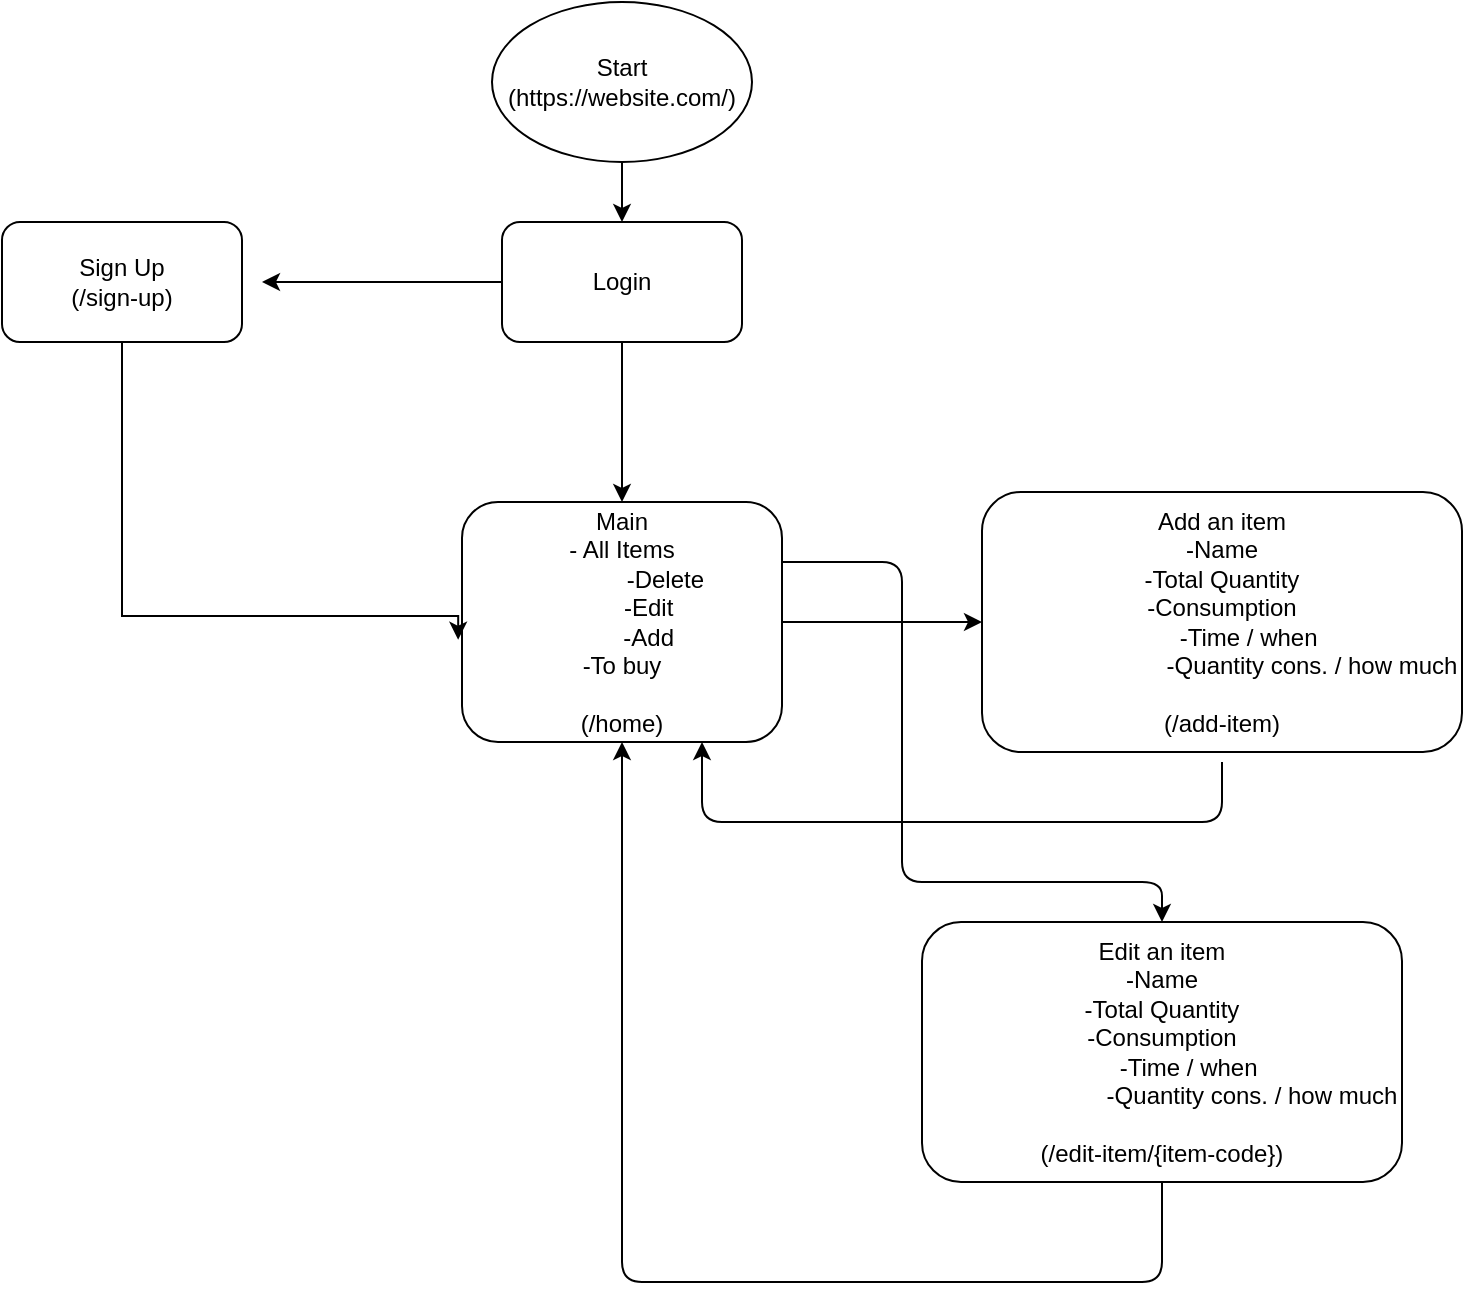 <mxfile>
    <diagram id="nom2mTP8OiPOj-_EwHbt" name="Page-1">
        <mxGraphModel dx="1024" dy="667" grid="1" gridSize="10" guides="1" tooltips="1" connect="1" arrows="1" fold="1" page="1" pageScale="1" pageWidth="1169" pageHeight="827" math="0" shadow="0">
            <root>
                <mxCell id="0"/>
                <mxCell id="1" parent="0"/>
                <mxCell id="kvZoaaPGWTIERhB6m0ON-6" style="edgeStyle=orthogonalEdgeStyle;rounded=0;orthogonalLoop=1;jettySize=auto;html=1;entryX=0.5;entryY=0;entryDx=0;entryDy=0;" parent="1" source="kvZoaaPGWTIERhB6m0ON-1" target="kvZoaaPGWTIERhB6m0ON-4" edge="1">
                    <mxGeometry relative="1" as="geometry"/>
                </mxCell>
                <mxCell id="kvZoaaPGWTIERhB6m0ON-9" style="edgeStyle=orthogonalEdgeStyle;rounded=0;orthogonalLoop=1;jettySize=auto;html=1;" parent="1" source="kvZoaaPGWTIERhB6m0ON-1" edge="1">
                    <mxGeometry relative="1" as="geometry">
                        <mxPoint x="250" y="180" as="targetPoint"/>
                    </mxGeometry>
                </mxCell>
                <mxCell id="kvZoaaPGWTIERhB6m0ON-1" value="Login" style="rounded=1;whiteSpace=wrap;html=1;" parent="1" vertex="1">
                    <mxGeometry x="370" y="150" width="120" height="60" as="geometry"/>
                </mxCell>
                <mxCell id="kvZoaaPGWTIERhB6m0ON-15" style="edgeStyle=orthogonalEdgeStyle;rounded=0;orthogonalLoop=1;jettySize=auto;html=1;entryX=0;entryY=0.5;entryDx=0;entryDy=0;" parent="1" source="kvZoaaPGWTIERhB6m0ON-4" target="kvZoaaPGWTIERhB6m0ON-14" edge="1">
                    <mxGeometry relative="1" as="geometry"/>
                </mxCell>
                <mxCell id="6" style="edgeStyle=none;html=1;exitX=1;exitY=0.25;exitDx=0;exitDy=0;entryX=0.5;entryY=0;entryDx=0;entryDy=0;" edge="1" parent="1" source="kvZoaaPGWTIERhB6m0ON-4" target="kvZoaaPGWTIERhB6m0ON-17">
                    <mxGeometry relative="1" as="geometry">
                        <mxPoint x="730" y="480" as="targetPoint"/>
                        <Array as="points">
                            <mxPoint x="570" y="320"/>
                            <mxPoint x="570" y="480"/>
                            <mxPoint x="700" y="480"/>
                        </Array>
                    </mxGeometry>
                </mxCell>
                <mxCell id="kvZoaaPGWTIERhB6m0ON-4" value="Main&lt;br&gt;- All Items&lt;br&gt;&lt;span style=&quot;white-space: pre&quot;&gt;&#9;&lt;/span&gt;&amp;nbsp; &amp;nbsp; &amp;nbsp;-Delete&lt;br&gt;&lt;span style=&quot;white-space: pre&quot;&gt;&#9;&lt;/span&gt;-Edit&lt;br&gt;&lt;span style=&quot;white-space: pre&quot;&gt;&#9;&lt;/span&gt;-Add&lt;br&gt;-To buy&lt;br&gt;&lt;br&gt;(/home)" style="rounded=1;whiteSpace=wrap;html=1;" parent="1" vertex="1">
                    <mxGeometry x="350" y="290" width="160" height="120" as="geometry"/>
                </mxCell>
                <mxCell id="kvZoaaPGWTIERhB6m0ON-10" style="edgeStyle=orthogonalEdgeStyle;rounded=0;orthogonalLoop=1;jettySize=auto;html=1;entryX=-0.012;entryY=0.574;entryDx=0;entryDy=0;entryPerimeter=0;" parent="1" source="kvZoaaPGWTIERhB6m0ON-5" target="kvZoaaPGWTIERhB6m0ON-4" edge="1">
                    <mxGeometry relative="1" as="geometry">
                        <mxPoint x="180" y="350" as="targetPoint"/>
                        <Array as="points">
                            <mxPoint x="180" y="347"/>
                        </Array>
                    </mxGeometry>
                </mxCell>
                <mxCell id="kvZoaaPGWTIERhB6m0ON-5" value="Sign Up&lt;br&gt;(/sign-up)" style="rounded=1;whiteSpace=wrap;html=1;" parent="1" vertex="1">
                    <mxGeometry x="120" y="150" width="120" height="60" as="geometry"/>
                </mxCell>
                <mxCell id="kvZoaaPGWTIERhB6m0ON-13" style="edgeStyle=orthogonalEdgeStyle;rounded=0;orthogonalLoop=1;jettySize=auto;html=1;entryX=0.5;entryY=0;entryDx=0;entryDy=0;" parent="1" source="kvZoaaPGWTIERhB6m0ON-11" target="kvZoaaPGWTIERhB6m0ON-1" edge="1">
                    <mxGeometry relative="1" as="geometry"/>
                </mxCell>
                <mxCell id="kvZoaaPGWTIERhB6m0ON-11" value="Start&lt;br&gt;(https://website.com/)" style="ellipse;whiteSpace=wrap;html=1;" parent="1" vertex="1">
                    <mxGeometry x="365" y="40" width="130" height="80" as="geometry"/>
                </mxCell>
                <mxCell id="4" style="edgeStyle=none;html=1;entryX=0.75;entryY=1;entryDx=0;entryDy=0;" edge="1" parent="1" target="kvZoaaPGWTIERhB6m0ON-4">
                    <mxGeometry relative="1" as="geometry">
                        <mxPoint x="410" y="540" as="targetPoint"/>
                        <mxPoint x="730" y="420" as="sourcePoint"/>
                        <Array as="points">
                            <mxPoint x="730" y="450"/>
                            <mxPoint x="470" y="450"/>
                        </Array>
                    </mxGeometry>
                </mxCell>
                <mxCell id="kvZoaaPGWTIERhB6m0ON-14" value="Add an item&lt;br&gt;-Name&lt;br&gt;-Total Quantity&lt;br&gt;-Consumption&lt;br&gt;&lt;span style=&quot;white-space: pre&quot;&gt;&#9;&lt;/span&gt;-Time / when&lt;br&gt;&lt;span style=&quot;white-space: pre&quot;&gt;&#9;&lt;span style=&quot;white-space: pre&quot;&gt;&#9;&lt;/span&gt;&lt;span style=&quot;white-space: pre&quot;&gt;&#9;&lt;/span&gt; &lt;/span&gt;&amp;nbsp; -Quantity cons. / how much&lt;br&gt;&lt;br&gt;(/add-item)" style="rounded=1;whiteSpace=wrap;html=1;" parent="1" vertex="1">
                    <mxGeometry x="610" y="285" width="240" height="130" as="geometry"/>
                </mxCell>
                <mxCell id="5" style="edgeStyle=none;html=1;entryX=0.5;entryY=1;entryDx=0;entryDy=0;" edge="1" parent="1" source="kvZoaaPGWTIERhB6m0ON-17" target="kvZoaaPGWTIERhB6m0ON-4">
                    <mxGeometry relative="1" as="geometry">
                        <mxPoint x="320" y="680" as="targetPoint"/>
                        <Array as="points">
                            <mxPoint x="700" y="680"/>
                            <mxPoint x="430" y="680"/>
                        </Array>
                    </mxGeometry>
                </mxCell>
                <mxCell id="kvZoaaPGWTIERhB6m0ON-17" value="Edit an item&lt;br&gt;-Name&lt;br&gt;-Total Quantity&lt;br&gt;-Consumption&lt;br&gt;&lt;span style=&quot;white-space: pre&quot;&gt;&#9;&lt;/span&gt;-Time / when&lt;br&gt;&lt;span style=&quot;white-space: pre&quot;&gt;&#9;&lt;span style=&quot;white-space: pre&quot;&gt;&#9;&lt;/span&gt;&lt;span style=&quot;white-space: pre&quot;&gt;&#9;&lt;/span&gt; &lt;/span&gt;&amp;nbsp; -Quantity cons. / how much&lt;br&gt;&lt;br&gt;(/edit-item/{item-code})" style="rounded=1;whiteSpace=wrap;html=1;" parent="1" vertex="1">
                    <mxGeometry x="580" y="500" width="240" height="130" as="geometry"/>
                </mxCell>
            </root>
        </mxGraphModel>
    </diagram>
</mxfile>
